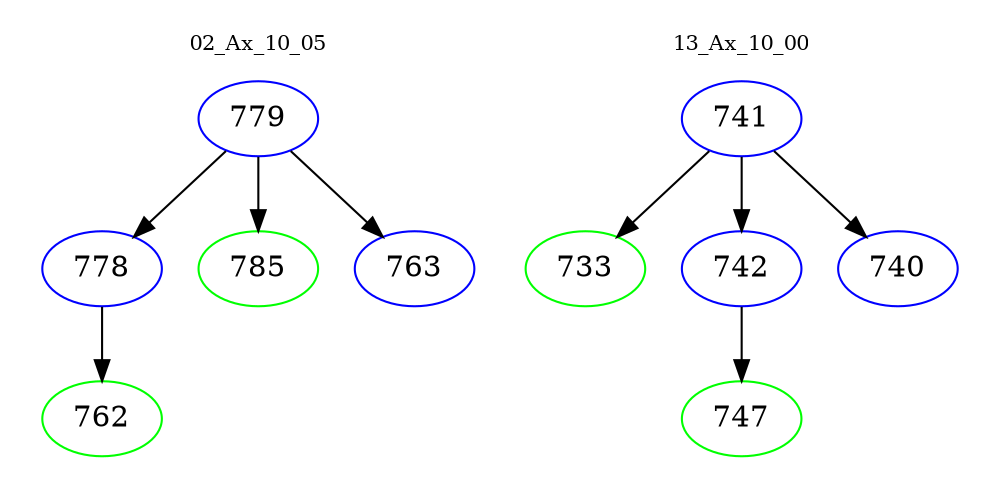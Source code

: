 digraph{
subgraph cluster_0 {
color = white
label = "02_Ax_10_05";
fontsize=10;
T0_779 [label="779", color="blue"]
T0_779 -> T0_778 [color="black"]
T0_778 [label="778", color="blue"]
T0_778 -> T0_762 [color="black"]
T0_762 [label="762", color="green"]
T0_779 -> T0_785 [color="black"]
T0_785 [label="785", color="green"]
T0_779 -> T0_763 [color="black"]
T0_763 [label="763", color="blue"]
}
subgraph cluster_1 {
color = white
label = "13_Ax_10_00";
fontsize=10;
T1_741 [label="741", color="blue"]
T1_741 -> T1_733 [color="black"]
T1_733 [label="733", color="green"]
T1_741 -> T1_742 [color="black"]
T1_742 [label="742", color="blue"]
T1_742 -> T1_747 [color="black"]
T1_747 [label="747", color="green"]
T1_741 -> T1_740 [color="black"]
T1_740 [label="740", color="blue"]
}
}
